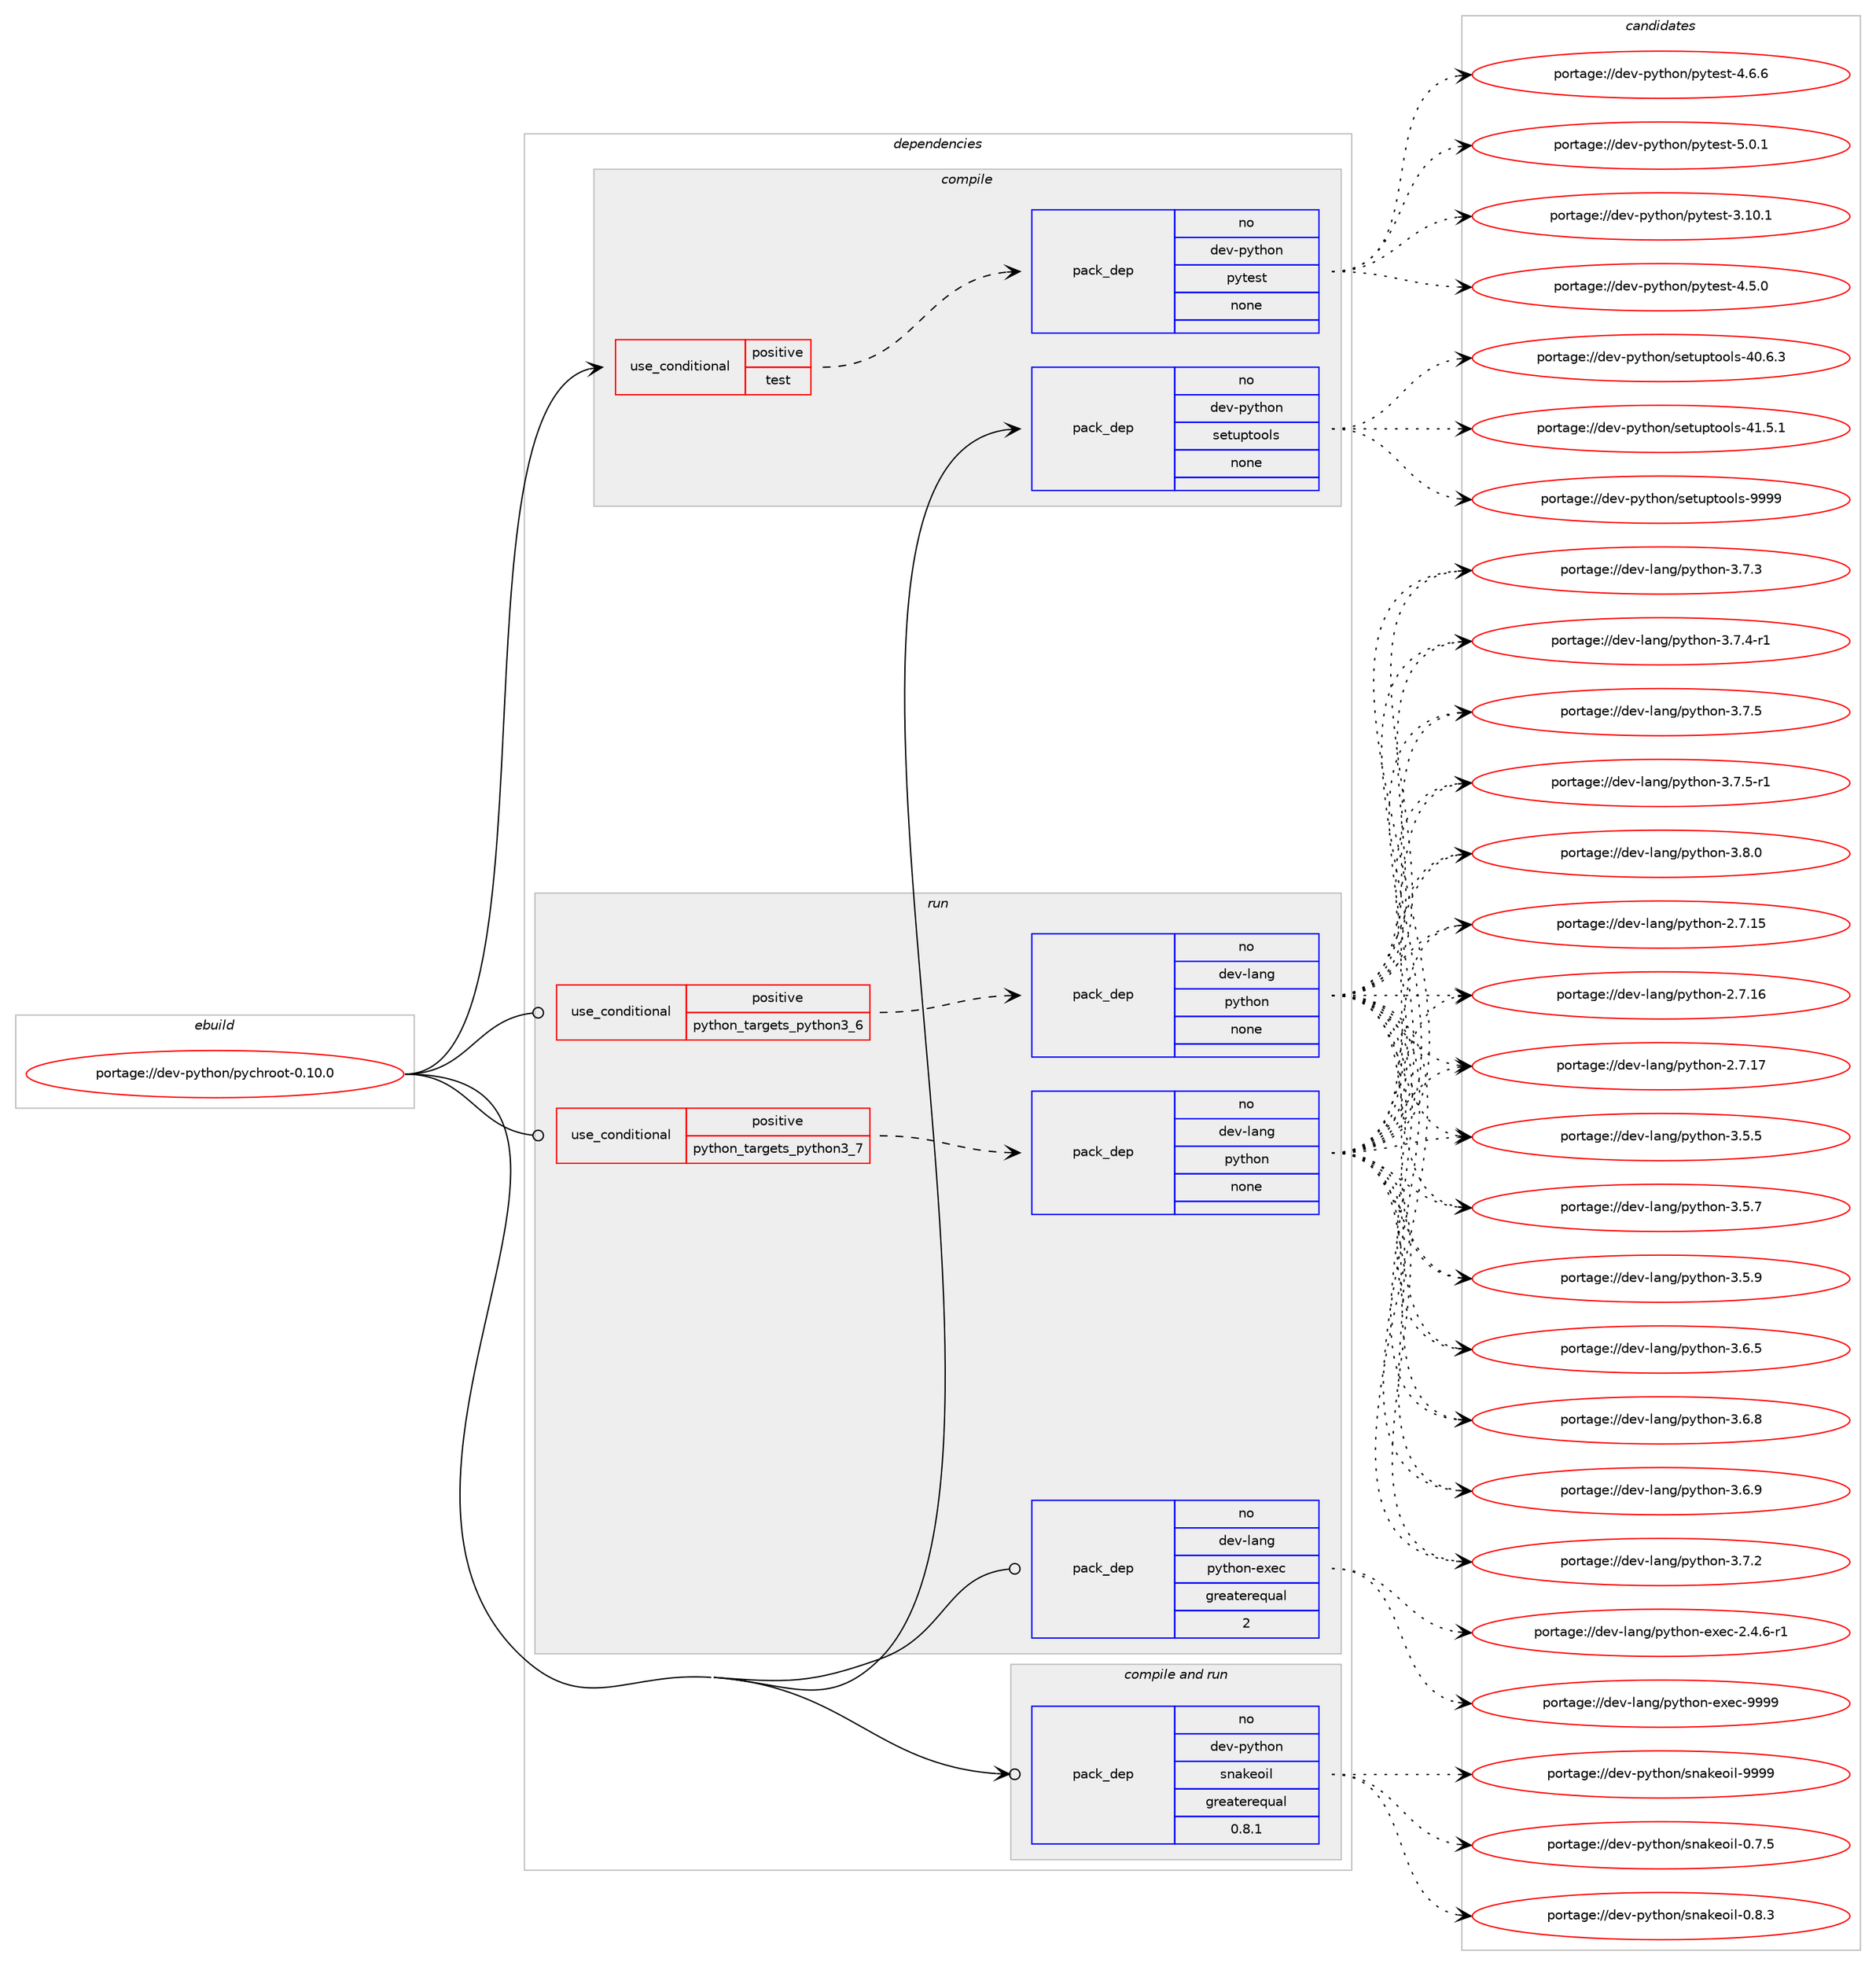 digraph prolog {

# *************
# Graph options
# *************

newrank=true;
concentrate=true;
compound=true;
graph [rankdir=LR,fontname=Helvetica,fontsize=10,ranksep=1.5];#, ranksep=2.5, nodesep=0.2];
edge  [arrowhead=vee];
node  [fontname=Helvetica,fontsize=10];

# **********
# The ebuild
# **********

subgraph cluster_leftcol {
color=gray;
rank=same;
label=<<i>ebuild</i>>;
id [label="portage://dev-python/pychroot-0.10.0", color=red, width=4, href="../dev-python/pychroot-0.10.0.svg"];
}

# ****************
# The dependencies
# ****************

subgraph cluster_midcol {
color=gray;
label=<<i>dependencies</i>>;
subgraph cluster_compile {
fillcolor="#eeeeee";
style=filled;
label=<<i>compile</i>>;
subgraph cond34854 {
dependency159924 [label=<<TABLE BORDER="0" CELLBORDER="1" CELLSPACING="0" CELLPADDING="4"><TR><TD ROWSPAN="3" CELLPADDING="10">use_conditional</TD></TR><TR><TD>positive</TD></TR><TR><TD>test</TD></TR></TABLE>>, shape=none, color=red];
subgraph pack121695 {
dependency159925 [label=<<TABLE BORDER="0" CELLBORDER="1" CELLSPACING="0" CELLPADDING="4" WIDTH="220"><TR><TD ROWSPAN="6" CELLPADDING="30">pack_dep</TD></TR><TR><TD WIDTH="110">no</TD></TR><TR><TD>dev-python</TD></TR><TR><TD>pytest</TD></TR><TR><TD>none</TD></TR><TR><TD></TD></TR></TABLE>>, shape=none, color=blue];
}
dependency159924:e -> dependency159925:w [weight=20,style="dashed",arrowhead="vee"];
}
id:e -> dependency159924:w [weight=20,style="solid",arrowhead="vee"];
subgraph pack121696 {
dependency159926 [label=<<TABLE BORDER="0" CELLBORDER="1" CELLSPACING="0" CELLPADDING="4" WIDTH="220"><TR><TD ROWSPAN="6" CELLPADDING="30">pack_dep</TD></TR><TR><TD WIDTH="110">no</TD></TR><TR><TD>dev-python</TD></TR><TR><TD>setuptools</TD></TR><TR><TD>none</TD></TR><TR><TD></TD></TR></TABLE>>, shape=none, color=blue];
}
id:e -> dependency159926:w [weight=20,style="solid",arrowhead="vee"];
}
subgraph cluster_compileandrun {
fillcolor="#eeeeee";
style=filled;
label=<<i>compile and run</i>>;
subgraph pack121697 {
dependency159927 [label=<<TABLE BORDER="0" CELLBORDER="1" CELLSPACING="0" CELLPADDING="4" WIDTH="220"><TR><TD ROWSPAN="6" CELLPADDING="30">pack_dep</TD></TR><TR><TD WIDTH="110">no</TD></TR><TR><TD>dev-python</TD></TR><TR><TD>snakeoil</TD></TR><TR><TD>greaterequal</TD></TR><TR><TD>0.8.1</TD></TR></TABLE>>, shape=none, color=blue];
}
id:e -> dependency159927:w [weight=20,style="solid",arrowhead="odotvee"];
}
subgraph cluster_run {
fillcolor="#eeeeee";
style=filled;
label=<<i>run</i>>;
subgraph cond34855 {
dependency159928 [label=<<TABLE BORDER="0" CELLBORDER="1" CELLSPACING="0" CELLPADDING="4"><TR><TD ROWSPAN="3" CELLPADDING="10">use_conditional</TD></TR><TR><TD>positive</TD></TR><TR><TD>python_targets_python3_6</TD></TR></TABLE>>, shape=none, color=red];
subgraph pack121698 {
dependency159929 [label=<<TABLE BORDER="0" CELLBORDER="1" CELLSPACING="0" CELLPADDING="4" WIDTH="220"><TR><TD ROWSPAN="6" CELLPADDING="30">pack_dep</TD></TR><TR><TD WIDTH="110">no</TD></TR><TR><TD>dev-lang</TD></TR><TR><TD>python</TD></TR><TR><TD>none</TD></TR><TR><TD></TD></TR></TABLE>>, shape=none, color=blue];
}
dependency159928:e -> dependency159929:w [weight=20,style="dashed",arrowhead="vee"];
}
id:e -> dependency159928:w [weight=20,style="solid",arrowhead="odot"];
subgraph cond34856 {
dependency159930 [label=<<TABLE BORDER="0" CELLBORDER="1" CELLSPACING="0" CELLPADDING="4"><TR><TD ROWSPAN="3" CELLPADDING="10">use_conditional</TD></TR><TR><TD>positive</TD></TR><TR><TD>python_targets_python3_7</TD></TR></TABLE>>, shape=none, color=red];
subgraph pack121699 {
dependency159931 [label=<<TABLE BORDER="0" CELLBORDER="1" CELLSPACING="0" CELLPADDING="4" WIDTH="220"><TR><TD ROWSPAN="6" CELLPADDING="30">pack_dep</TD></TR><TR><TD WIDTH="110">no</TD></TR><TR><TD>dev-lang</TD></TR><TR><TD>python</TD></TR><TR><TD>none</TD></TR><TR><TD></TD></TR></TABLE>>, shape=none, color=blue];
}
dependency159930:e -> dependency159931:w [weight=20,style="dashed",arrowhead="vee"];
}
id:e -> dependency159930:w [weight=20,style="solid",arrowhead="odot"];
subgraph pack121700 {
dependency159932 [label=<<TABLE BORDER="0" CELLBORDER="1" CELLSPACING="0" CELLPADDING="4" WIDTH="220"><TR><TD ROWSPAN="6" CELLPADDING="30">pack_dep</TD></TR><TR><TD WIDTH="110">no</TD></TR><TR><TD>dev-lang</TD></TR><TR><TD>python-exec</TD></TR><TR><TD>greaterequal</TD></TR><TR><TD>2</TD></TR></TABLE>>, shape=none, color=blue];
}
id:e -> dependency159932:w [weight=20,style="solid",arrowhead="odot"];
}
}

# **************
# The candidates
# **************

subgraph cluster_choices {
rank=same;
color=gray;
label=<<i>candidates</i>>;

subgraph choice121695 {
color=black;
nodesep=1;
choiceportage100101118451121211161041111104711212111610111511645514649484649 [label="portage://dev-python/pytest-3.10.1", color=red, width=4,href="../dev-python/pytest-3.10.1.svg"];
choiceportage1001011184511212111610411111047112121116101115116455246534648 [label="portage://dev-python/pytest-4.5.0", color=red, width=4,href="../dev-python/pytest-4.5.0.svg"];
choiceportage1001011184511212111610411111047112121116101115116455246544654 [label="portage://dev-python/pytest-4.6.6", color=red, width=4,href="../dev-python/pytest-4.6.6.svg"];
choiceportage1001011184511212111610411111047112121116101115116455346484649 [label="portage://dev-python/pytest-5.0.1", color=red, width=4,href="../dev-python/pytest-5.0.1.svg"];
dependency159925:e -> choiceportage100101118451121211161041111104711212111610111511645514649484649:w [style=dotted,weight="100"];
dependency159925:e -> choiceportage1001011184511212111610411111047112121116101115116455246534648:w [style=dotted,weight="100"];
dependency159925:e -> choiceportage1001011184511212111610411111047112121116101115116455246544654:w [style=dotted,weight="100"];
dependency159925:e -> choiceportage1001011184511212111610411111047112121116101115116455346484649:w [style=dotted,weight="100"];
}
subgraph choice121696 {
color=black;
nodesep=1;
choiceportage100101118451121211161041111104711510111611711211611111110811545524846544651 [label="portage://dev-python/setuptools-40.6.3", color=red, width=4,href="../dev-python/setuptools-40.6.3.svg"];
choiceportage100101118451121211161041111104711510111611711211611111110811545524946534649 [label="portage://dev-python/setuptools-41.5.1", color=red, width=4,href="../dev-python/setuptools-41.5.1.svg"];
choiceportage10010111845112121116104111110471151011161171121161111111081154557575757 [label="portage://dev-python/setuptools-9999", color=red, width=4,href="../dev-python/setuptools-9999.svg"];
dependency159926:e -> choiceportage100101118451121211161041111104711510111611711211611111110811545524846544651:w [style=dotted,weight="100"];
dependency159926:e -> choiceportage100101118451121211161041111104711510111611711211611111110811545524946534649:w [style=dotted,weight="100"];
dependency159926:e -> choiceportage10010111845112121116104111110471151011161171121161111111081154557575757:w [style=dotted,weight="100"];
}
subgraph choice121697 {
color=black;
nodesep=1;
choiceportage100101118451121211161041111104711511097107101111105108454846554653 [label="portage://dev-python/snakeoil-0.7.5", color=red, width=4,href="../dev-python/snakeoil-0.7.5.svg"];
choiceportage100101118451121211161041111104711511097107101111105108454846564651 [label="portage://dev-python/snakeoil-0.8.3", color=red, width=4,href="../dev-python/snakeoil-0.8.3.svg"];
choiceportage1001011184511212111610411111047115110971071011111051084557575757 [label="portage://dev-python/snakeoil-9999", color=red, width=4,href="../dev-python/snakeoil-9999.svg"];
dependency159927:e -> choiceportage100101118451121211161041111104711511097107101111105108454846554653:w [style=dotted,weight="100"];
dependency159927:e -> choiceportage100101118451121211161041111104711511097107101111105108454846564651:w [style=dotted,weight="100"];
dependency159927:e -> choiceportage1001011184511212111610411111047115110971071011111051084557575757:w [style=dotted,weight="100"];
}
subgraph choice121698 {
color=black;
nodesep=1;
choiceportage10010111845108971101034711212111610411111045504655464953 [label="portage://dev-lang/python-2.7.15", color=red, width=4,href="../dev-lang/python-2.7.15.svg"];
choiceportage10010111845108971101034711212111610411111045504655464954 [label="portage://dev-lang/python-2.7.16", color=red, width=4,href="../dev-lang/python-2.7.16.svg"];
choiceportage10010111845108971101034711212111610411111045504655464955 [label="portage://dev-lang/python-2.7.17", color=red, width=4,href="../dev-lang/python-2.7.17.svg"];
choiceportage100101118451089711010347112121116104111110455146534653 [label="portage://dev-lang/python-3.5.5", color=red, width=4,href="../dev-lang/python-3.5.5.svg"];
choiceportage100101118451089711010347112121116104111110455146534655 [label="portage://dev-lang/python-3.5.7", color=red, width=4,href="../dev-lang/python-3.5.7.svg"];
choiceportage100101118451089711010347112121116104111110455146534657 [label="portage://dev-lang/python-3.5.9", color=red, width=4,href="../dev-lang/python-3.5.9.svg"];
choiceportage100101118451089711010347112121116104111110455146544653 [label="portage://dev-lang/python-3.6.5", color=red, width=4,href="../dev-lang/python-3.6.5.svg"];
choiceportage100101118451089711010347112121116104111110455146544656 [label="portage://dev-lang/python-3.6.8", color=red, width=4,href="../dev-lang/python-3.6.8.svg"];
choiceportage100101118451089711010347112121116104111110455146544657 [label="portage://dev-lang/python-3.6.9", color=red, width=4,href="../dev-lang/python-3.6.9.svg"];
choiceportage100101118451089711010347112121116104111110455146554650 [label="portage://dev-lang/python-3.7.2", color=red, width=4,href="../dev-lang/python-3.7.2.svg"];
choiceportage100101118451089711010347112121116104111110455146554651 [label="portage://dev-lang/python-3.7.3", color=red, width=4,href="../dev-lang/python-3.7.3.svg"];
choiceportage1001011184510897110103471121211161041111104551465546524511449 [label="portage://dev-lang/python-3.7.4-r1", color=red, width=4,href="../dev-lang/python-3.7.4-r1.svg"];
choiceportage100101118451089711010347112121116104111110455146554653 [label="portage://dev-lang/python-3.7.5", color=red, width=4,href="../dev-lang/python-3.7.5.svg"];
choiceportage1001011184510897110103471121211161041111104551465546534511449 [label="portage://dev-lang/python-3.7.5-r1", color=red, width=4,href="../dev-lang/python-3.7.5-r1.svg"];
choiceportage100101118451089711010347112121116104111110455146564648 [label="portage://dev-lang/python-3.8.0", color=red, width=4,href="../dev-lang/python-3.8.0.svg"];
dependency159929:e -> choiceportage10010111845108971101034711212111610411111045504655464953:w [style=dotted,weight="100"];
dependency159929:e -> choiceportage10010111845108971101034711212111610411111045504655464954:w [style=dotted,weight="100"];
dependency159929:e -> choiceportage10010111845108971101034711212111610411111045504655464955:w [style=dotted,weight="100"];
dependency159929:e -> choiceportage100101118451089711010347112121116104111110455146534653:w [style=dotted,weight="100"];
dependency159929:e -> choiceportage100101118451089711010347112121116104111110455146534655:w [style=dotted,weight="100"];
dependency159929:e -> choiceportage100101118451089711010347112121116104111110455146534657:w [style=dotted,weight="100"];
dependency159929:e -> choiceportage100101118451089711010347112121116104111110455146544653:w [style=dotted,weight="100"];
dependency159929:e -> choiceportage100101118451089711010347112121116104111110455146544656:w [style=dotted,weight="100"];
dependency159929:e -> choiceportage100101118451089711010347112121116104111110455146544657:w [style=dotted,weight="100"];
dependency159929:e -> choiceportage100101118451089711010347112121116104111110455146554650:w [style=dotted,weight="100"];
dependency159929:e -> choiceportage100101118451089711010347112121116104111110455146554651:w [style=dotted,weight="100"];
dependency159929:e -> choiceportage1001011184510897110103471121211161041111104551465546524511449:w [style=dotted,weight="100"];
dependency159929:e -> choiceportage100101118451089711010347112121116104111110455146554653:w [style=dotted,weight="100"];
dependency159929:e -> choiceportage1001011184510897110103471121211161041111104551465546534511449:w [style=dotted,weight="100"];
dependency159929:e -> choiceportage100101118451089711010347112121116104111110455146564648:w [style=dotted,weight="100"];
}
subgraph choice121699 {
color=black;
nodesep=1;
choiceportage10010111845108971101034711212111610411111045504655464953 [label="portage://dev-lang/python-2.7.15", color=red, width=4,href="../dev-lang/python-2.7.15.svg"];
choiceportage10010111845108971101034711212111610411111045504655464954 [label="portage://dev-lang/python-2.7.16", color=red, width=4,href="../dev-lang/python-2.7.16.svg"];
choiceportage10010111845108971101034711212111610411111045504655464955 [label="portage://dev-lang/python-2.7.17", color=red, width=4,href="../dev-lang/python-2.7.17.svg"];
choiceportage100101118451089711010347112121116104111110455146534653 [label="portage://dev-lang/python-3.5.5", color=red, width=4,href="../dev-lang/python-3.5.5.svg"];
choiceportage100101118451089711010347112121116104111110455146534655 [label="portage://dev-lang/python-3.5.7", color=red, width=4,href="../dev-lang/python-3.5.7.svg"];
choiceportage100101118451089711010347112121116104111110455146534657 [label="portage://dev-lang/python-3.5.9", color=red, width=4,href="../dev-lang/python-3.5.9.svg"];
choiceportage100101118451089711010347112121116104111110455146544653 [label="portage://dev-lang/python-3.6.5", color=red, width=4,href="../dev-lang/python-3.6.5.svg"];
choiceportage100101118451089711010347112121116104111110455146544656 [label="portage://dev-lang/python-3.6.8", color=red, width=4,href="../dev-lang/python-3.6.8.svg"];
choiceportage100101118451089711010347112121116104111110455146544657 [label="portage://dev-lang/python-3.6.9", color=red, width=4,href="../dev-lang/python-3.6.9.svg"];
choiceportage100101118451089711010347112121116104111110455146554650 [label="portage://dev-lang/python-3.7.2", color=red, width=4,href="../dev-lang/python-3.7.2.svg"];
choiceportage100101118451089711010347112121116104111110455146554651 [label="portage://dev-lang/python-3.7.3", color=red, width=4,href="../dev-lang/python-3.7.3.svg"];
choiceportage1001011184510897110103471121211161041111104551465546524511449 [label="portage://dev-lang/python-3.7.4-r1", color=red, width=4,href="../dev-lang/python-3.7.4-r1.svg"];
choiceportage100101118451089711010347112121116104111110455146554653 [label="portage://dev-lang/python-3.7.5", color=red, width=4,href="../dev-lang/python-3.7.5.svg"];
choiceportage1001011184510897110103471121211161041111104551465546534511449 [label="portage://dev-lang/python-3.7.5-r1", color=red, width=4,href="../dev-lang/python-3.7.5-r1.svg"];
choiceportage100101118451089711010347112121116104111110455146564648 [label="portage://dev-lang/python-3.8.0", color=red, width=4,href="../dev-lang/python-3.8.0.svg"];
dependency159931:e -> choiceportage10010111845108971101034711212111610411111045504655464953:w [style=dotted,weight="100"];
dependency159931:e -> choiceportage10010111845108971101034711212111610411111045504655464954:w [style=dotted,weight="100"];
dependency159931:e -> choiceportage10010111845108971101034711212111610411111045504655464955:w [style=dotted,weight="100"];
dependency159931:e -> choiceportage100101118451089711010347112121116104111110455146534653:w [style=dotted,weight="100"];
dependency159931:e -> choiceportage100101118451089711010347112121116104111110455146534655:w [style=dotted,weight="100"];
dependency159931:e -> choiceportage100101118451089711010347112121116104111110455146534657:w [style=dotted,weight="100"];
dependency159931:e -> choiceportage100101118451089711010347112121116104111110455146544653:w [style=dotted,weight="100"];
dependency159931:e -> choiceportage100101118451089711010347112121116104111110455146544656:w [style=dotted,weight="100"];
dependency159931:e -> choiceportage100101118451089711010347112121116104111110455146544657:w [style=dotted,weight="100"];
dependency159931:e -> choiceportage100101118451089711010347112121116104111110455146554650:w [style=dotted,weight="100"];
dependency159931:e -> choiceportage100101118451089711010347112121116104111110455146554651:w [style=dotted,weight="100"];
dependency159931:e -> choiceportage1001011184510897110103471121211161041111104551465546524511449:w [style=dotted,weight="100"];
dependency159931:e -> choiceportage100101118451089711010347112121116104111110455146554653:w [style=dotted,weight="100"];
dependency159931:e -> choiceportage1001011184510897110103471121211161041111104551465546534511449:w [style=dotted,weight="100"];
dependency159931:e -> choiceportage100101118451089711010347112121116104111110455146564648:w [style=dotted,weight="100"];
}
subgraph choice121700 {
color=black;
nodesep=1;
choiceportage10010111845108971101034711212111610411111045101120101994550465246544511449 [label="portage://dev-lang/python-exec-2.4.6-r1", color=red, width=4,href="../dev-lang/python-exec-2.4.6-r1.svg"];
choiceportage10010111845108971101034711212111610411111045101120101994557575757 [label="portage://dev-lang/python-exec-9999", color=red, width=4,href="../dev-lang/python-exec-9999.svg"];
dependency159932:e -> choiceportage10010111845108971101034711212111610411111045101120101994550465246544511449:w [style=dotted,weight="100"];
dependency159932:e -> choiceportage10010111845108971101034711212111610411111045101120101994557575757:w [style=dotted,weight="100"];
}
}

}
